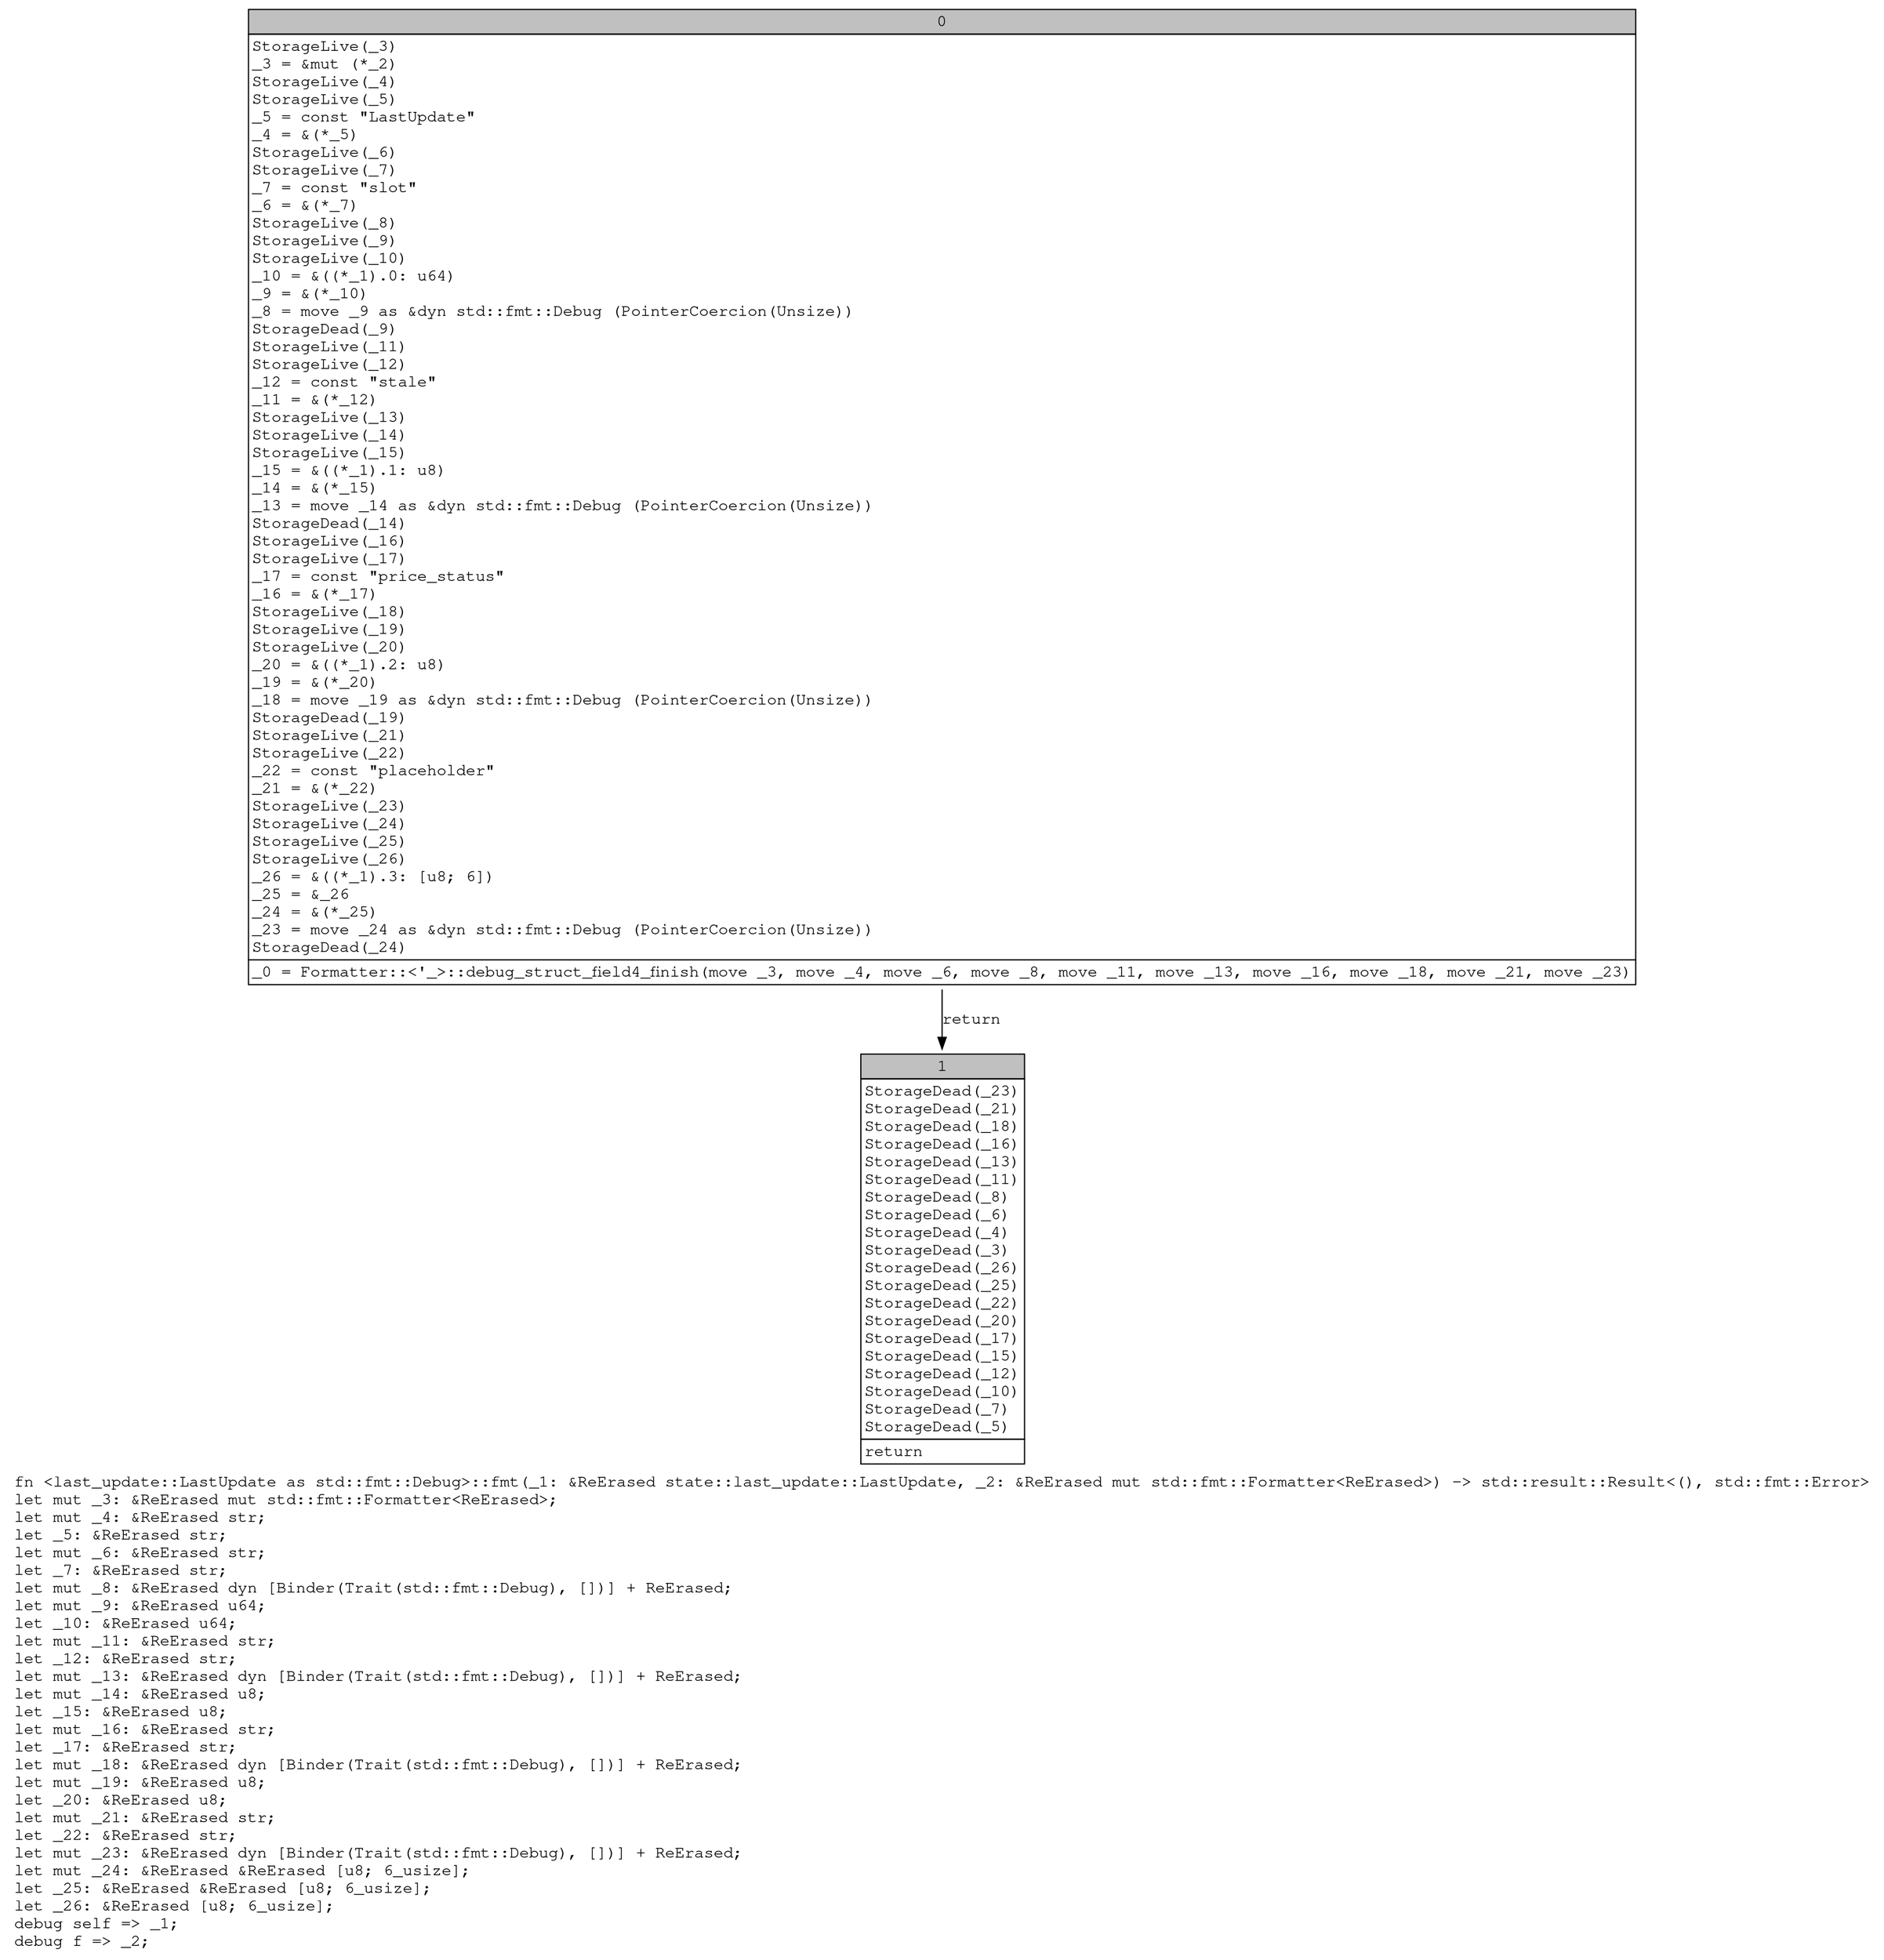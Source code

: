 digraph Mir_0_6744 {
    graph [fontname="Courier, monospace"];
    node [fontname="Courier, monospace"];
    edge [fontname="Courier, monospace"];
    label=<fn &lt;last_update::LastUpdate as std::fmt::Debug&gt;::fmt(_1: &amp;ReErased state::last_update::LastUpdate, _2: &amp;ReErased mut std::fmt::Formatter&lt;ReErased&gt;) -&gt; std::result::Result&lt;(), std::fmt::Error&gt;<br align="left"/>let mut _3: &amp;ReErased mut std::fmt::Formatter&lt;ReErased&gt;;<br align="left"/>let mut _4: &amp;ReErased str;<br align="left"/>let _5: &amp;ReErased str;<br align="left"/>let mut _6: &amp;ReErased str;<br align="left"/>let _7: &amp;ReErased str;<br align="left"/>let mut _8: &amp;ReErased dyn [Binder(Trait(std::fmt::Debug), [])] + ReErased;<br align="left"/>let mut _9: &amp;ReErased u64;<br align="left"/>let _10: &amp;ReErased u64;<br align="left"/>let mut _11: &amp;ReErased str;<br align="left"/>let _12: &amp;ReErased str;<br align="left"/>let mut _13: &amp;ReErased dyn [Binder(Trait(std::fmt::Debug), [])] + ReErased;<br align="left"/>let mut _14: &amp;ReErased u8;<br align="left"/>let _15: &amp;ReErased u8;<br align="left"/>let mut _16: &amp;ReErased str;<br align="left"/>let _17: &amp;ReErased str;<br align="left"/>let mut _18: &amp;ReErased dyn [Binder(Trait(std::fmt::Debug), [])] + ReErased;<br align="left"/>let mut _19: &amp;ReErased u8;<br align="left"/>let _20: &amp;ReErased u8;<br align="left"/>let mut _21: &amp;ReErased str;<br align="left"/>let _22: &amp;ReErased str;<br align="left"/>let mut _23: &amp;ReErased dyn [Binder(Trait(std::fmt::Debug), [])] + ReErased;<br align="left"/>let mut _24: &amp;ReErased &amp;ReErased [u8; 6_usize];<br align="left"/>let _25: &amp;ReErased &amp;ReErased [u8; 6_usize];<br align="left"/>let _26: &amp;ReErased [u8; 6_usize];<br align="left"/>debug self =&gt; _1;<br align="left"/>debug f =&gt; _2;<br align="left"/>>;
    bb0__0_6744 [shape="none", label=<<table border="0" cellborder="1" cellspacing="0"><tr><td bgcolor="gray" align="center" colspan="1">0</td></tr><tr><td align="left" balign="left">StorageLive(_3)<br/>_3 = &amp;mut (*_2)<br/>StorageLive(_4)<br/>StorageLive(_5)<br/>_5 = const &quot;LastUpdate&quot;<br/>_4 = &amp;(*_5)<br/>StorageLive(_6)<br/>StorageLive(_7)<br/>_7 = const &quot;slot&quot;<br/>_6 = &amp;(*_7)<br/>StorageLive(_8)<br/>StorageLive(_9)<br/>StorageLive(_10)<br/>_10 = &amp;((*_1).0: u64)<br/>_9 = &amp;(*_10)<br/>_8 = move _9 as &amp;dyn std::fmt::Debug (PointerCoercion(Unsize))<br/>StorageDead(_9)<br/>StorageLive(_11)<br/>StorageLive(_12)<br/>_12 = const &quot;stale&quot;<br/>_11 = &amp;(*_12)<br/>StorageLive(_13)<br/>StorageLive(_14)<br/>StorageLive(_15)<br/>_15 = &amp;((*_1).1: u8)<br/>_14 = &amp;(*_15)<br/>_13 = move _14 as &amp;dyn std::fmt::Debug (PointerCoercion(Unsize))<br/>StorageDead(_14)<br/>StorageLive(_16)<br/>StorageLive(_17)<br/>_17 = const &quot;price_status&quot;<br/>_16 = &amp;(*_17)<br/>StorageLive(_18)<br/>StorageLive(_19)<br/>StorageLive(_20)<br/>_20 = &amp;((*_1).2: u8)<br/>_19 = &amp;(*_20)<br/>_18 = move _19 as &amp;dyn std::fmt::Debug (PointerCoercion(Unsize))<br/>StorageDead(_19)<br/>StorageLive(_21)<br/>StorageLive(_22)<br/>_22 = const &quot;placeholder&quot;<br/>_21 = &amp;(*_22)<br/>StorageLive(_23)<br/>StorageLive(_24)<br/>StorageLive(_25)<br/>StorageLive(_26)<br/>_26 = &amp;((*_1).3: [u8; 6])<br/>_25 = &amp;_26<br/>_24 = &amp;(*_25)<br/>_23 = move _24 as &amp;dyn std::fmt::Debug (PointerCoercion(Unsize))<br/>StorageDead(_24)<br/></td></tr><tr><td align="left">_0 = Formatter::&lt;'_&gt;::debug_struct_field4_finish(move _3, move _4, move _6, move _8, move _11, move _13, move _16, move _18, move _21, move _23)</td></tr></table>>];
    bb1__0_6744 [shape="none", label=<<table border="0" cellborder="1" cellspacing="0"><tr><td bgcolor="gray" align="center" colspan="1">1</td></tr><tr><td align="left" balign="left">StorageDead(_23)<br/>StorageDead(_21)<br/>StorageDead(_18)<br/>StorageDead(_16)<br/>StorageDead(_13)<br/>StorageDead(_11)<br/>StorageDead(_8)<br/>StorageDead(_6)<br/>StorageDead(_4)<br/>StorageDead(_3)<br/>StorageDead(_26)<br/>StorageDead(_25)<br/>StorageDead(_22)<br/>StorageDead(_20)<br/>StorageDead(_17)<br/>StorageDead(_15)<br/>StorageDead(_12)<br/>StorageDead(_10)<br/>StorageDead(_7)<br/>StorageDead(_5)<br/></td></tr><tr><td align="left">return</td></tr></table>>];
    bb0__0_6744 -> bb1__0_6744 [label="return"];
}
